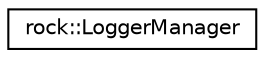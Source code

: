digraph "类继承关系图"
{
 // LATEX_PDF_SIZE
  edge [fontname="Helvetica",fontsize="10",labelfontname="Helvetica",labelfontsize="10"];
  node [fontname="Helvetica",fontsize="10",shape=record];
  rankdir="LR";
  Node0 [label="rock::LoggerManager",height=0.2,width=0.4,color="black", fillcolor="white", style="filled",URL="$classrock_1_1LoggerManager.html",tooltip="日志器管理类"];
}
